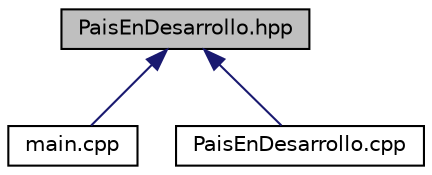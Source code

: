 digraph "PaisEnDesarrollo.hpp"
{
 // LATEX_PDF_SIZE
  edge [fontname="Helvetica",fontsize="10",labelfontname="Helvetica",labelfontsize="10"];
  node [fontname="Helvetica",fontsize="10",shape=record];
  Node1 [label="PaisEnDesarrollo.hpp",height=0.2,width=0.4,color="black", fillcolor="grey75", style="filled", fontcolor="black",tooltip="Declaración de la clase PaisEnDesarrollo."];
  Node1 -> Node2 [dir="back",color="midnightblue",fontsize="10",style="solid",fontname="Helvetica"];
  Node2 [label="main.cpp",height=0.2,width=0.4,color="black", fillcolor="white", style="filled",URL="$main_8cpp.html",tooltip="Archivo principal del programa."];
  Node1 -> Node3 [dir="back",color="midnightblue",fontsize="10",style="solid",fontname="Helvetica"];
  Node3 [label="PaisEnDesarrollo.cpp",height=0.2,width=0.4,color="black", fillcolor="white", style="filled",URL="$_pais_en_desarrollo_8cpp.html",tooltip="Implementación de la clase PaisEnDesarrollo."];
}
